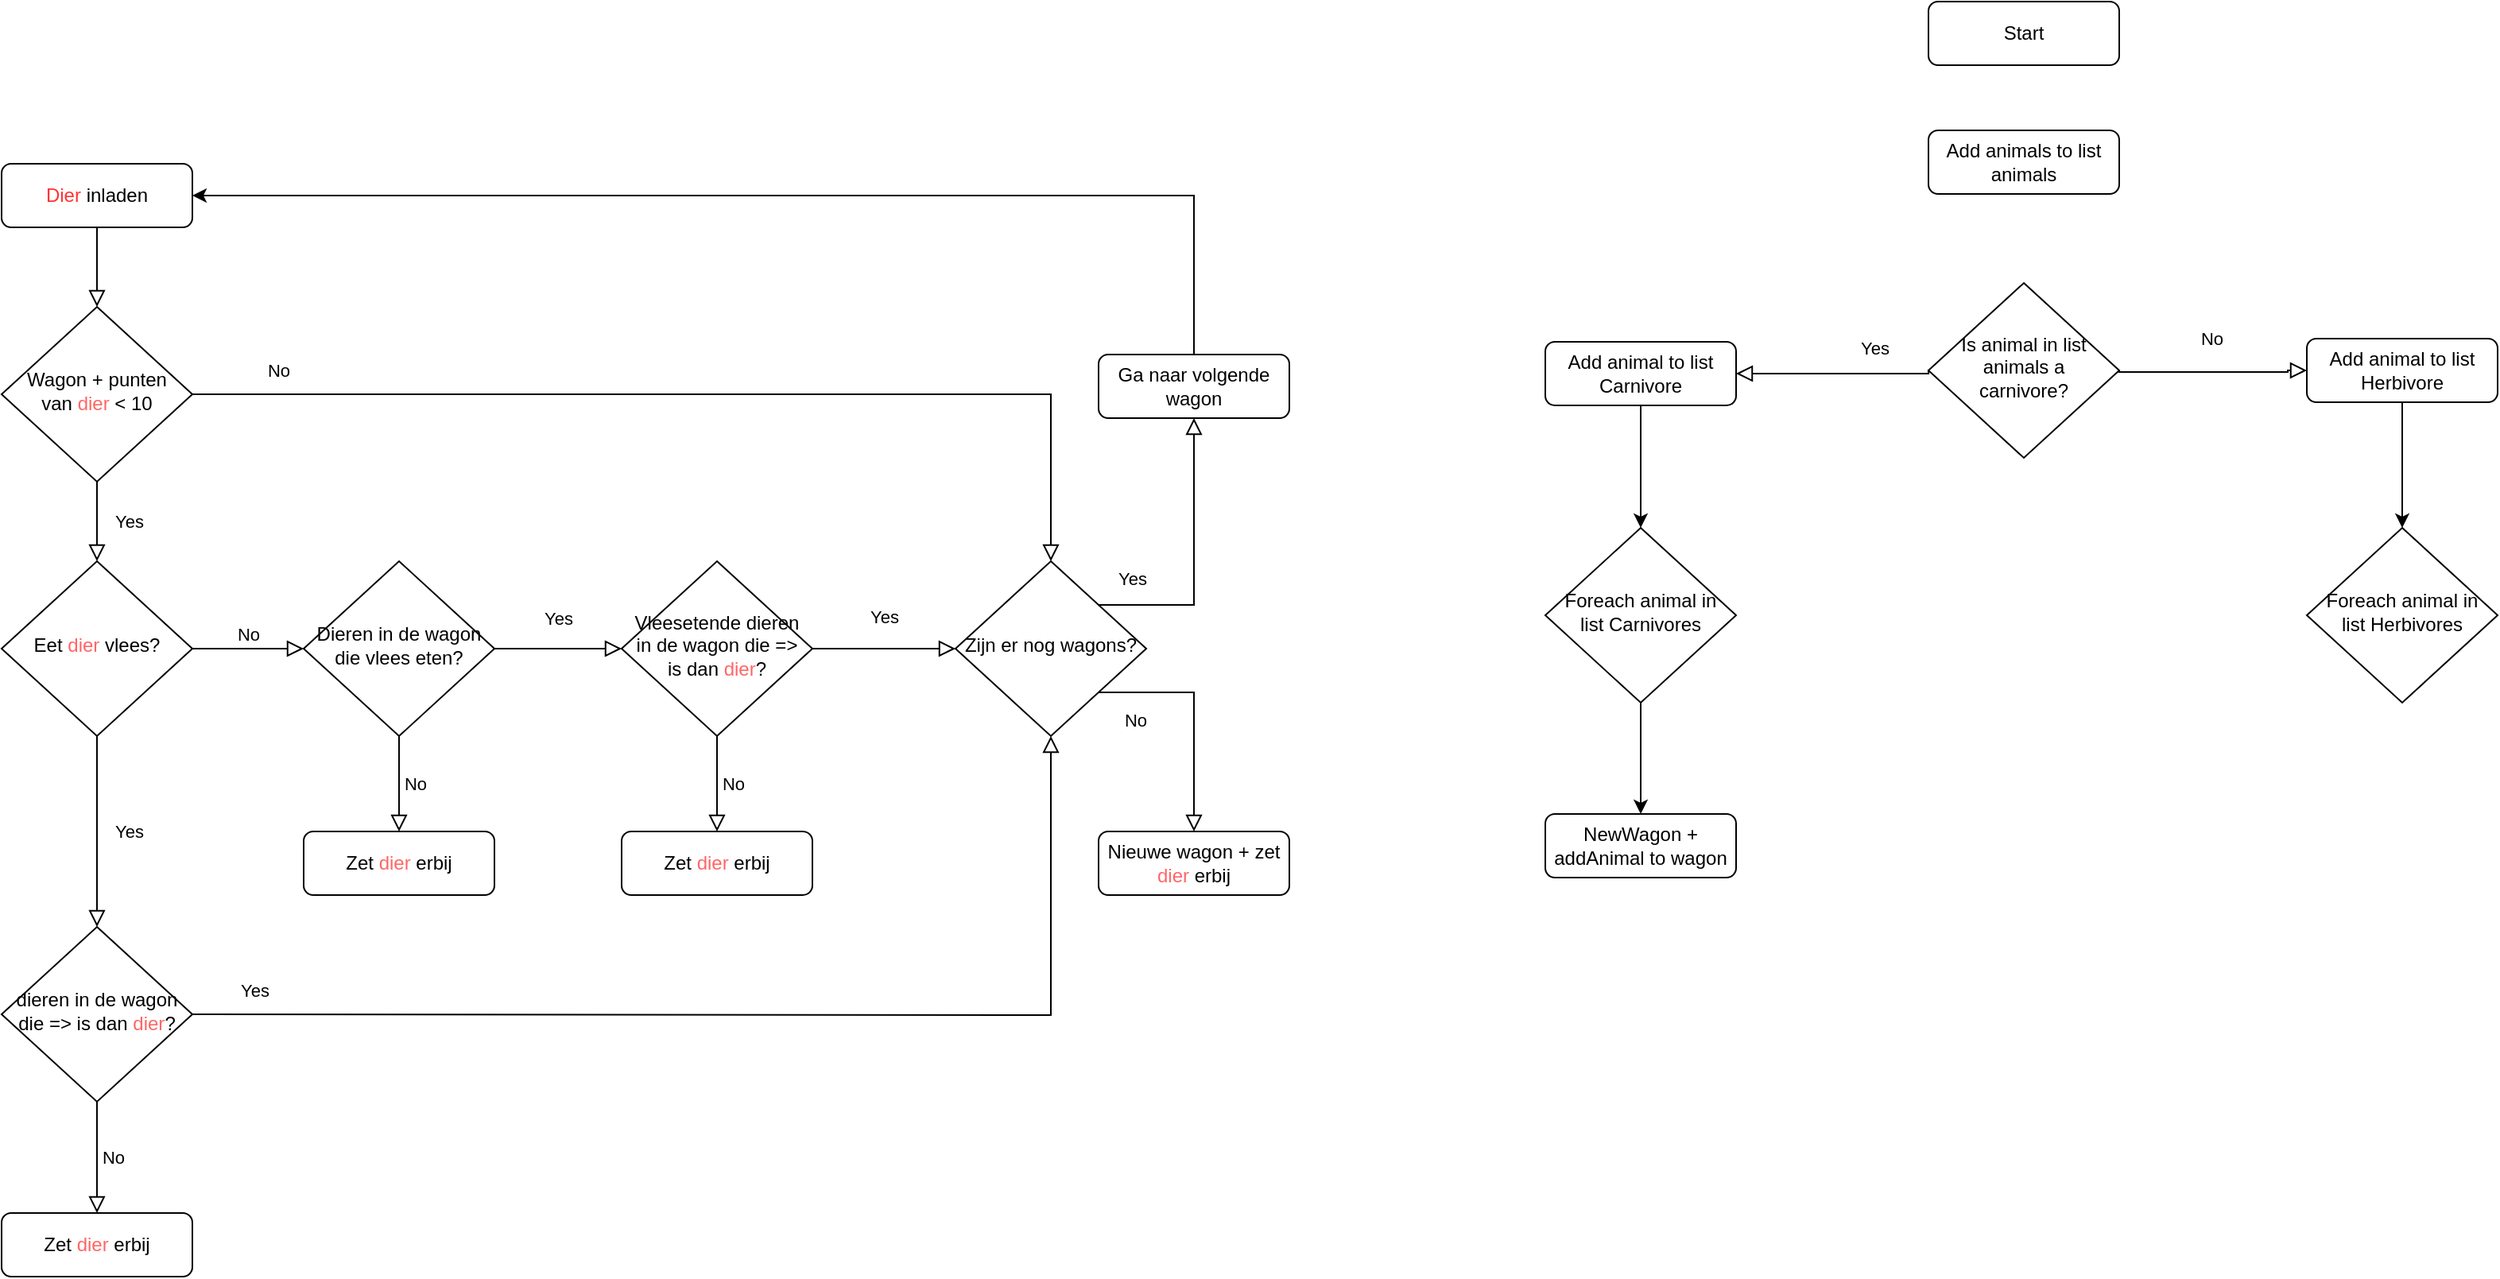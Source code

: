 <mxfile version="18.0.5" type="device"><diagram id="C5RBs43oDa-KdzZeNtuy" name="Page-1"><mxGraphModel dx="1483" dy="2002" grid="0" gridSize="10" guides="1" tooltips="1" connect="1" arrows="1" fold="1" page="1" pageScale="1" pageWidth="827" pageHeight="1169" math="0" shadow="0"><root><mxCell id="WIyWlLk6GJQsqaUBKTNV-0"/><mxCell id="WIyWlLk6GJQsqaUBKTNV-1" parent="WIyWlLk6GJQsqaUBKTNV-0"/><mxCell id="WIyWlLk6GJQsqaUBKTNV-2" value="" style="rounded=0;html=1;jettySize=auto;orthogonalLoop=1;fontSize=11;endArrow=block;endFill=0;endSize=8;strokeWidth=1;shadow=0;labelBackgroundColor=none;edgeStyle=orthogonalEdgeStyle;" parent="WIyWlLk6GJQsqaUBKTNV-1" source="WIyWlLk6GJQsqaUBKTNV-3" target="WIyWlLk6GJQsqaUBKTNV-6" edge="1"><mxGeometry relative="1" as="geometry"/></mxCell><mxCell id="WIyWlLk6GJQsqaUBKTNV-3" value="&lt;font color=&quot;#ff3333&quot;&gt;Dier&lt;/font&gt; inladen" style="rounded=1;whiteSpace=wrap;html=1;fontSize=12;glass=0;strokeWidth=1;shadow=0;" parent="WIyWlLk6GJQsqaUBKTNV-1" vertex="1"><mxGeometry x="170" y="40" width="120" height="40" as="geometry"/></mxCell><mxCell id="WIyWlLk6GJQsqaUBKTNV-4" value="Yes" style="rounded=0;html=1;jettySize=auto;orthogonalLoop=1;fontSize=11;endArrow=block;endFill=0;endSize=8;strokeWidth=1;shadow=0;labelBackgroundColor=none;edgeStyle=orthogonalEdgeStyle;" parent="WIyWlLk6GJQsqaUBKTNV-1" source="WIyWlLk6GJQsqaUBKTNV-6" edge="1"><mxGeometry y="20" relative="1" as="geometry"><mxPoint as="offset"/><mxPoint x="230" y="290" as="targetPoint"/></mxGeometry></mxCell><mxCell id="WIyWlLk6GJQsqaUBKTNV-5" value="No" style="edgeStyle=orthogonalEdgeStyle;rounded=0;html=1;jettySize=auto;orthogonalLoop=1;fontSize=11;endArrow=block;endFill=0;endSize=8;strokeWidth=1;shadow=0;labelBackgroundColor=none;entryX=0.5;entryY=0;entryDx=0;entryDy=0;" parent="WIyWlLk6GJQsqaUBKTNV-1" source="WIyWlLk6GJQsqaUBKTNV-6" target="I2GYmeGurqsiF2GOW9rV-1" edge="1"><mxGeometry x="-0.833" y="15" relative="1" as="geometry"><mxPoint as="offset"/><mxPoint x="770" y="185.0" as="targetPoint"/></mxGeometry></mxCell><mxCell id="WIyWlLk6GJQsqaUBKTNV-6" value="Wagon + punten van &lt;font color=&quot;#ff6666&quot;&gt;dier&lt;/font&gt; &amp;lt; 10" style="rhombus;whiteSpace=wrap;html=1;shadow=0;fontFamily=Helvetica;fontSize=12;align=center;strokeWidth=1;spacing=6;spacingTop=-4;" parent="WIyWlLk6GJQsqaUBKTNV-1" vertex="1"><mxGeometry x="170" y="130" width="120" height="110" as="geometry"/></mxCell><mxCell id="eK6PPXHCWcSbgz2DdSdG-0" value="Vleesetende dieren in de wagon die =&amp;gt; is dan &lt;font color=&quot;#ff6666&quot;&gt;dier&lt;/font&gt;?" style="rhombus;whiteSpace=wrap;html=1;shadow=0;fontFamily=Helvetica;fontSize=12;align=center;strokeWidth=1;spacing=6;spacingTop=-4;" parent="WIyWlLk6GJQsqaUBKTNV-1" vertex="1"><mxGeometry x="560" y="290" width="120" height="110" as="geometry"/></mxCell><mxCell id="eK6PPXHCWcSbgz2DdSdG-2" value="Zet &lt;font color=&quot;#ff6666&quot;&gt;dier&lt;/font&gt; erbij" style="rounded=1;whiteSpace=wrap;html=1;fontSize=12;glass=0;strokeWidth=1;shadow=0;" parent="WIyWlLk6GJQsqaUBKTNV-1" vertex="1"><mxGeometry x="560" y="460" width="120" height="40" as="geometry"/></mxCell><mxCell id="eK6PPXHCWcSbgz2DdSdG-5" value="Eet &lt;font color=&quot;#ff6666&quot;&gt;dier&lt;/font&gt; vlees?" style="rhombus;whiteSpace=wrap;html=1;shadow=0;fontFamily=Helvetica;fontSize=12;align=center;strokeWidth=1;spacing=6;spacingTop=-4;" parent="WIyWlLk6GJQsqaUBKTNV-1" vertex="1"><mxGeometry x="170" y="290" width="120" height="110" as="geometry"/></mxCell><mxCell id="eK6PPXHCWcSbgz2DdSdG-8" value="No" style="edgeStyle=orthogonalEdgeStyle;rounded=0;html=1;jettySize=auto;orthogonalLoop=1;fontSize=11;endArrow=block;endFill=0;endSize=8;strokeWidth=1;shadow=0;labelBackgroundColor=none;exitX=1;exitY=0.5;exitDx=0;exitDy=0;" parent="WIyWlLk6GJQsqaUBKTNV-1" source="eK6PPXHCWcSbgz2DdSdG-5" edge="1"><mxGeometry y="10" relative="1" as="geometry"><mxPoint as="offset"/><mxPoint x="300" y="195" as="sourcePoint"/><mxPoint x="360" y="345" as="targetPoint"/></mxGeometry></mxCell><mxCell id="eK6PPXHCWcSbgz2DdSdG-13" value="Yes" style="rounded=0;html=1;jettySize=auto;orthogonalLoop=1;fontSize=11;endArrow=block;endFill=0;endSize=8;strokeWidth=1;shadow=0;labelBackgroundColor=none;edgeStyle=orthogonalEdgeStyle;exitX=0.5;exitY=1;exitDx=0;exitDy=0;entryX=0.5;entryY=0;entryDx=0;entryDy=0;" parent="WIyWlLk6GJQsqaUBKTNV-1" source="eK6PPXHCWcSbgz2DdSdG-5" edge="1"><mxGeometry y="20" relative="1" as="geometry"><mxPoint as="offset"/><mxPoint x="430" y="410" as="sourcePoint"/><mxPoint x="230" y="520" as="targetPoint"/></mxGeometry></mxCell><mxCell id="eK6PPXHCWcSbgz2DdSdG-21" value="Dieren in de wagon die vlees eten?" style="rhombus;whiteSpace=wrap;html=1;shadow=0;fontFamily=Helvetica;fontSize=12;align=center;strokeWidth=1;spacing=6;spacingTop=-4;" parent="WIyWlLk6GJQsqaUBKTNV-1" vertex="1"><mxGeometry x="360" y="290" width="120" height="110" as="geometry"/></mxCell><mxCell id="eK6PPXHCWcSbgz2DdSdG-22" value="Yes" style="rounded=0;html=1;jettySize=auto;orthogonalLoop=1;fontSize=11;endArrow=block;endFill=0;endSize=8;strokeWidth=1;shadow=0;labelBackgroundColor=none;edgeStyle=orthogonalEdgeStyle;exitX=1;exitY=0.5;exitDx=0;exitDy=0;" parent="WIyWlLk6GJQsqaUBKTNV-1" source="eK6PPXHCWcSbgz2DdSdG-21" edge="1"><mxGeometry y="20" relative="1" as="geometry"><mxPoint as="offset"/><mxPoint x="240" y="410" as="sourcePoint"/><mxPoint x="560" y="345" as="targetPoint"/></mxGeometry></mxCell><mxCell id="eK6PPXHCWcSbgz2DdSdG-23" value="Yes" style="rounded=0;html=1;jettySize=auto;orthogonalLoop=1;fontSize=11;endArrow=block;endFill=0;endSize=8;strokeWidth=1;shadow=0;labelBackgroundColor=none;edgeStyle=orthogonalEdgeStyle;exitX=1;exitY=0.5;exitDx=0;exitDy=0;entryX=0;entryY=0.5;entryDx=0;entryDy=0;" parent="WIyWlLk6GJQsqaUBKTNV-1" source="eK6PPXHCWcSbgz2DdSdG-0" edge="1" target="I2GYmeGurqsiF2GOW9rV-1"><mxGeometry y="20" relative="1" as="geometry"><mxPoint as="offset"/><mxPoint x="490" y="355" as="sourcePoint"/><mxPoint x="790" y="260" as="targetPoint"/><Array as="points"><mxPoint x="760" y="345"/><mxPoint x="760" y="345"/></Array></mxGeometry></mxCell><mxCell id="eK6PPXHCWcSbgz2DdSdG-24" value="No" style="edgeStyle=orthogonalEdgeStyle;rounded=0;html=1;jettySize=auto;orthogonalLoop=1;fontSize=11;endArrow=block;endFill=0;endSize=8;strokeWidth=1;shadow=0;labelBackgroundColor=none;exitX=0.5;exitY=1;exitDx=0;exitDy=0;" parent="WIyWlLk6GJQsqaUBKTNV-1" source="eK6PPXHCWcSbgz2DdSdG-0" edge="1"><mxGeometry y="10" relative="1" as="geometry"><mxPoint as="offset"/><mxPoint x="300" y="355" as="sourcePoint"/><mxPoint x="620" y="460" as="targetPoint"/></mxGeometry></mxCell><mxCell id="eK6PPXHCWcSbgz2DdSdG-25" value="dieren in de wagon die =&amp;gt; is dan &lt;font color=&quot;#ff6666&quot;&gt;dier&lt;/font&gt;?" style="rhombus;whiteSpace=wrap;html=1;shadow=0;fontFamily=Helvetica;fontSize=12;align=center;strokeWidth=1;spacing=6;spacingTop=-4;" parent="WIyWlLk6GJQsqaUBKTNV-1" vertex="1"><mxGeometry x="170" y="520" width="120" height="110" as="geometry"/></mxCell><mxCell id="eK6PPXHCWcSbgz2DdSdG-29" value="Yes" style="rounded=0;html=1;jettySize=auto;orthogonalLoop=1;fontSize=11;endArrow=block;endFill=0;endSize=8;strokeWidth=1;shadow=0;labelBackgroundColor=none;edgeStyle=orthogonalEdgeStyle;exitX=1;exitY=0.5;exitDx=0;exitDy=0;entryX=0.5;entryY=1;entryDx=0;entryDy=0;" parent="WIyWlLk6GJQsqaUBKTNV-1" edge="1" target="I2GYmeGurqsiF2GOW9rV-1"><mxGeometry x="-0.893" y="15" relative="1" as="geometry"><mxPoint as="offset"/><mxPoint x="290" y="575" as="sourcePoint"/><mxPoint x="830" y="430" as="targetPoint"/></mxGeometry></mxCell><mxCell id="eK6PPXHCWcSbgz2DdSdG-31" value="No" style="edgeStyle=orthogonalEdgeStyle;rounded=0;html=1;jettySize=auto;orthogonalLoop=1;fontSize=11;endArrow=block;endFill=0;endSize=8;strokeWidth=1;shadow=0;labelBackgroundColor=none;exitX=0.5;exitY=1;exitDx=0;exitDy=0;entryX=0.5;entryY=0;entryDx=0;entryDy=0;" parent="WIyWlLk6GJQsqaUBKTNV-1" source="eK6PPXHCWcSbgz2DdSdG-25" target="eK6PPXHCWcSbgz2DdSdG-38" edge="1"><mxGeometry y="10" relative="1" as="geometry"><mxPoint as="offset"/><mxPoint x="110" y="585" as="sourcePoint"/><mxPoint x="430" y="690" as="targetPoint"/></mxGeometry></mxCell><mxCell id="eK6PPXHCWcSbgz2DdSdG-33" value="Zet &lt;font color=&quot;#ff6666&quot;&gt;dier&lt;/font&gt; erbij" style="rounded=1;whiteSpace=wrap;html=1;fontSize=12;glass=0;strokeWidth=1;shadow=0;" parent="WIyWlLk6GJQsqaUBKTNV-1" vertex="1"><mxGeometry x="360" y="460" width="120" height="40" as="geometry"/></mxCell><mxCell id="eK6PPXHCWcSbgz2DdSdG-34" value="No" style="edgeStyle=orthogonalEdgeStyle;rounded=0;html=1;jettySize=auto;orthogonalLoop=1;fontSize=11;endArrow=block;endFill=0;endSize=8;strokeWidth=1;shadow=0;labelBackgroundColor=none;exitX=0.5;exitY=1;exitDx=0;exitDy=0;entryX=0.5;entryY=0;entryDx=0;entryDy=0;" parent="WIyWlLk6GJQsqaUBKTNV-1" source="eK6PPXHCWcSbgz2DdSdG-21" target="eK6PPXHCWcSbgz2DdSdG-33" edge="1"><mxGeometry y="10" relative="1" as="geometry"><mxPoint as="offset"/><mxPoint x="630" y="410" as="sourcePoint"/><mxPoint x="630" y="470" as="targetPoint"/></mxGeometry></mxCell><mxCell id="eK6PPXHCWcSbgz2DdSdG-38" value="Zet &lt;font color=&quot;#ff6666&quot;&gt;dier&lt;/font&gt; erbij" style="rounded=1;whiteSpace=wrap;html=1;fontSize=12;glass=0;strokeWidth=1;shadow=0;" parent="WIyWlLk6GJQsqaUBKTNV-1" vertex="1"><mxGeometry x="170" y="700" width="120" height="40" as="geometry"/></mxCell><mxCell id="I2GYmeGurqsiF2GOW9rV-1" value="Zijn er nog wagons?" style="rhombus;whiteSpace=wrap;html=1;shadow=0;fontFamily=Helvetica;fontSize=12;align=center;strokeWidth=1;spacing=6;spacingTop=-4;" vertex="1" parent="WIyWlLk6GJQsqaUBKTNV-1"><mxGeometry x="770" y="290" width="120" height="110" as="geometry"/></mxCell><mxCell id="I2GYmeGurqsiF2GOW9rV-4" value="No" style="edgeStyle=orthogonalEdgeStyle;rounded=0;html=1;jettySize=auto;orthogonalLoop=1;fontSize=11;endArrow=block;endFill=0;endSize=8;strokeWidth=1;shadow=0;labelBackgroundColor=none;exitX=1;exitY=1;exitDx=0;exitDy=0;entryX=0.5;entryY=0;entryDx=0;entryDy=0;" edge="1" parent="WIyWlLk6GJQsqaUBKTNV-1" source="I2GYmeGurqsiF2GOW9rV-1" target="I2GYmeGurqsiF2GOW9rV-5"><mxGeometry x="-0.696" y="-17" relative="1" as="geometry"><mxPoint as="offset"/><mxPoint x="630" y="410" as="sourcePoint"/><mxPoint x="1000" y="380" as="targetPoint"/><Array as="points"><mxPoint x="920" y="373"/></Array></mxGeometry></mxCell><mxCell id="I2GYmeGurqsiF2GOW9rV-5" value="Nieuwe wagon + zet &lt;font color=&quot;#ff6666&quot;&gt;dier&lt;/font&gt; erbij" style="rounded=1;whiteSpace=wrap;html=1;fontSize=12;glass=0;strokeWidth=1;shadow=0;" vertex="1" parent="WIyWlLk6GJQsqaUBKTNV-1"><mxGeometry x="860" y="460" width="120" height="40" as="geometry"/></mxCell><mxCell id="I2GYmeGurqsiF2GOW9rV-9" style="edgeStyle=orthogonalEdgeStyle;rounded=0;orthogonalLoop=1;jettySize=auto;html=1;entryX=1;entryY=0.5;entryDx=0;entryDy=0;" edge="1" parent="WIyWlLk6GJQsqaUBKTNV-1" source="I2GYmeGurqsiF2GOW9rV-6" target="WIyWlLk6GJQsqaUBKTNV-3"><mxGeometry relative="1" as="geometry"><Array as="points"><mxPoint x="920" y="60"/></Array></mxGeometry></mxCell><mxCell id="I2GYmeGurqsiF2GOW9rV-6" value="Ga naar volgende wagon" style="rounded=1;whiteSpace=wrap;html=1;fontSize=12;glass=0;strokeWidth=1;shadow=0;" vertex="1" parent="WIyWlLk6GJQsqaUBKTNV-1"><mxGeometry x="860" y="160" width="120" height="40" as="geometry"/></mxCell><mxCell id="I2GYmeGurqsiF2GOW9rV-7" value="Yes" style="rounded=0;html=1;jettySize=auto;orthogonalLoop=1;fontSize=11;endArrow=block;endFill=0;endSize=8;strokeWidth=1;shadow=0;labelBackgroundColor=none;edgeStyle=orthogonalEdgeStyle;exitX=1;exitY=0;exitDx=0;exitDy=0;entryX=0.5;entryY=1;entryDx=0;entryDy=0;" edge="1" parent="WIyWlLk6GJQsqaUBKTNV-1" source="I2GYmeGurqsiF2GOW9rV-1" target="I2GYmeGurqsiF2GOW9rV-6"><mxGeometry x="-0.761" y="17" relative="1" as="geometry"><mxPoint as="offset"/><mxPoint x="690" y="355" as="sourcePoint"/><mxPoint x="780" y="355" as="targetPoint"/><Array as="points"><mxPoint x="920" y="317"/><mxPoint x="920" y="200"/></Array></mxGeometry></mxCell><mxCell id="I2GYmeGurqsiF2GOW9rV-10" value="Start" style="rounded=1;whiteSpace=wrap;html=1;fontSize=12;glass=0;strokeWidth=1;shadow=0;" vertex="1" parent="WIyWlLk6GJQsqaUBKTNV-1"><mxGeometry x="1382" y="-62" width="120" height="40" as="geometry"/></mxCell><mxCell id="I2GYmeGurqsiF2GOW9rV-20" value="Is animal in list animals a carnivore?" style="rhombus;whiteSpace=wrap;html=1;shadow=0;fontFamily=Helvetica;fontSize=12;align=center;strokeWidth=1;spacing=6;spacingTop=-4;" vertex="1" parent="WIyWlLk6GJQsqaUBKTNV-1"><mxGeometry x="1382" y="115" width="120" height="110" as="geometry"/></mxCell><mxCell id="I2GYmeGurqsiF2GOW9rV-21" value="Add animals to list animals" style="rounded=1;whiteSpace=wrap;html=1;fontSize=12;glass=0;strokeWidth=1;shadow=0;" vertex="1" parent="WIyWlLk6GJQsqaUBKTNV-1"><mxGeometry x="1382" y="19" width="120" height="40" as="geometry"/></mxCell><mxCell id="I2GYmeGurqsiF2GOW9rV-23" value="Yes" style="rounded=0;html=1;jettySize=auto;orthogonalLoop=1;fontSize=11;endArrow=block;endFill=0;endSize=8;strokeWidth=1;shadow=0;labelBackgroundColor=none;edgeStyle=orthogonalEdgeStyle;exitX=0;exitY=0.5;exitDx=0;exitDy=0;entryX=1;entryY=0.5;entryDx=0;entryDy=0;" edge="1" parent="WIyWlLk6GJQsqaUBKTNV-1" source="I2GYmeGurqsiF2GOW9rV-20" target="I2GYmeGurqsiF2GOW9rV-24"><mxGeometry x="-0.431" y="-16" relative="1" as="geometry"><mxPoint x="-1" as="offset"/><mxPoint x="1186" y="172" as="sourcePoint"/><mxPoint x="1261" y="172" as="targetPoint"/><Array as="points"><mxPoint x="1382" y="172"/></Array></mxGeometry></mxCell><mxCell id="I2GYmeGurqsiF2GOW9rV-29" style="edgeStyle=orthogonalEdgeStyle;rounded=0;orthogonalLoop=1;jettySize=auto;html=1;entryX=0.5;entryY=0;entryDx=0;entryDy=0;" edge="1" parent="WIyWlLk6GJQsqaUBKTNV-1" source="I2GYmeGurqsiF2GOW9rV-24" target="I2GYmeGurqsiF2GOW9rV-27"><mxGeometry relative="1" as="geometry"/></mxCell><mxCell id="I2GYmeGurqsiF2GOW9rV-24" value="Add animal to list Carnivore" style="rounded=1;whiteSpace=wrap;html=1;fontSize=12;glass=0;strokeWidth=1;shadow=0;" vertex="1" parent="WIyWlLk6GJQsqaUBKTNV-1"><mxGeometry x="1141" y="152" width="120" height="40" as="geometry"/></mxCell><mxCell id="I2GYmeGurqsiF2GOW9rV-25" value="No" style="rounded=0;html=1;jettySize=auto;orthogonalLoop=1;fontSize=11;endArrow=block;endFill=0;endSize=8;strokeWidth=1;shadow=0;labelBackgroundColor=none;edgeStyle=orthogonalEdgeStyle;exitX=1;exitY=0.5;exitDx=0;exitDy=0;entryX=0;entryY=0.5;entryDx=0;entryDy=0;" edge="1" parent="WIyWlLk6GJQsqaUBKTNV-1" source="I2GYmeGurqsiF2GOW9rV-20" target="I2GYmeGurqsiF2GOW9rV-26"><mxGeometry y="21" relative="1" as="geometry"><mxPoint x="-1" as="offset"/><mxPoint x="1528" y="171.29" as="sourcePoint"/><mxPoint x="1618" y="171.29" as="targetPoint"/><Array as="points"><mxPoint x="1608" y="171"/></Array></mxGeometry></mxCell><mxCell id="I2GYmeGurqsiF2GOW9rV-32" style="edgeStyle=orthogonalEdgeStyle;rounded=0;orthogonalLoop=1;jettySize=auto;html=1;entryX=0.5;entryY=0;entryDx=0;entryDy=0;" edge="1" parent="WIyWlLk6GJQsqaUBKTNV-1" source="I2GYmeGurqsiF2GOW9rV-26" target="I2GYmeGurqsiF2GOW9rV-31"><mxGeometry relative="1" as="geometry"/></mxCell><mxCell id="I2GYmeGurqsiF2GOW9rV-26" value="Add animal to list Herbivore" style="rounded=1;whiteSpace=wrap;html=1;fontSize=12;glass=0;strokeWidth=1;shadow=0;" vertex="1" parent="WIyWlLk6GJQsqaUBKTNV-1"><mxGeometry x="1620" y="150" width="120" height="40" as="geometry"/></mxCell><mxCell id="I2GYmeGurqsiF2GOW9rV-30" style="edgeStyle=orthogonalEdgeStyle;rounded=0;orthogonalLoop=1;jettySize=auto;html=1;entryX=0.5;entryY=0;entryDx=0;entryDy=0;" edge="1" parent="WIyWlLk6GJQsqaUBKTNV-1" source="I2GYmeGurqsiF2GOW9rV-27" target="I2GYmeGurqsiF2GOW9rV-28"><mxGeometry relative="1" as="geometry"/></mxCell><mxCell id="I2GYmeGurqsiF2GOW9rV-27" value="Foreach animal in list Carnivores" style="rhombus;whiteSpace=wrap;html=1;shadow=0;fontFamily=Helvetica;fontSize=12;align=center;strokeWidth=1;spacing=6;spacingTop=-4;" vertex="1" parent="WIyWlLk6GJQsqaUBKTNV-1"><mxGeometry x="1141" y="269" width="120" height="110" as="geometry"/></mxCell><mxCell id="I2GYmeGurqsiF2GOW9rV-28" value="NewWagon + addAnimal to wagon" style="rounded=1;whiteSpace=wrap;html=1;fontSize=12;glass=0;strokeWidth=1;shadow=0;" vertex="1" parent="WIyWlLk6GJQsqaUBKTNV-1"><mxGeometry x="1141" y="449" width="120" height="40" as="geometry"/></mxCell><mxCell id="I2GYmeGurqsiF2GOW9rV-31" value="Foreach animal in list Herbivores" style="rhombus;whiteSpace=wrap;html=1;shadow=0;fontFamily=Helvetica;fontSize=12;align=center;strokeWidth=1;spacing=6;spacingTop=-4;" vertex="1" parent="WIyWlLk6GJQsqaUBKTNV-1"><mxGeometry x="1620" y="269" width="120" height="110" as="geometry"/></mxCell></root></mxGraphModel></diagram></mxfile>